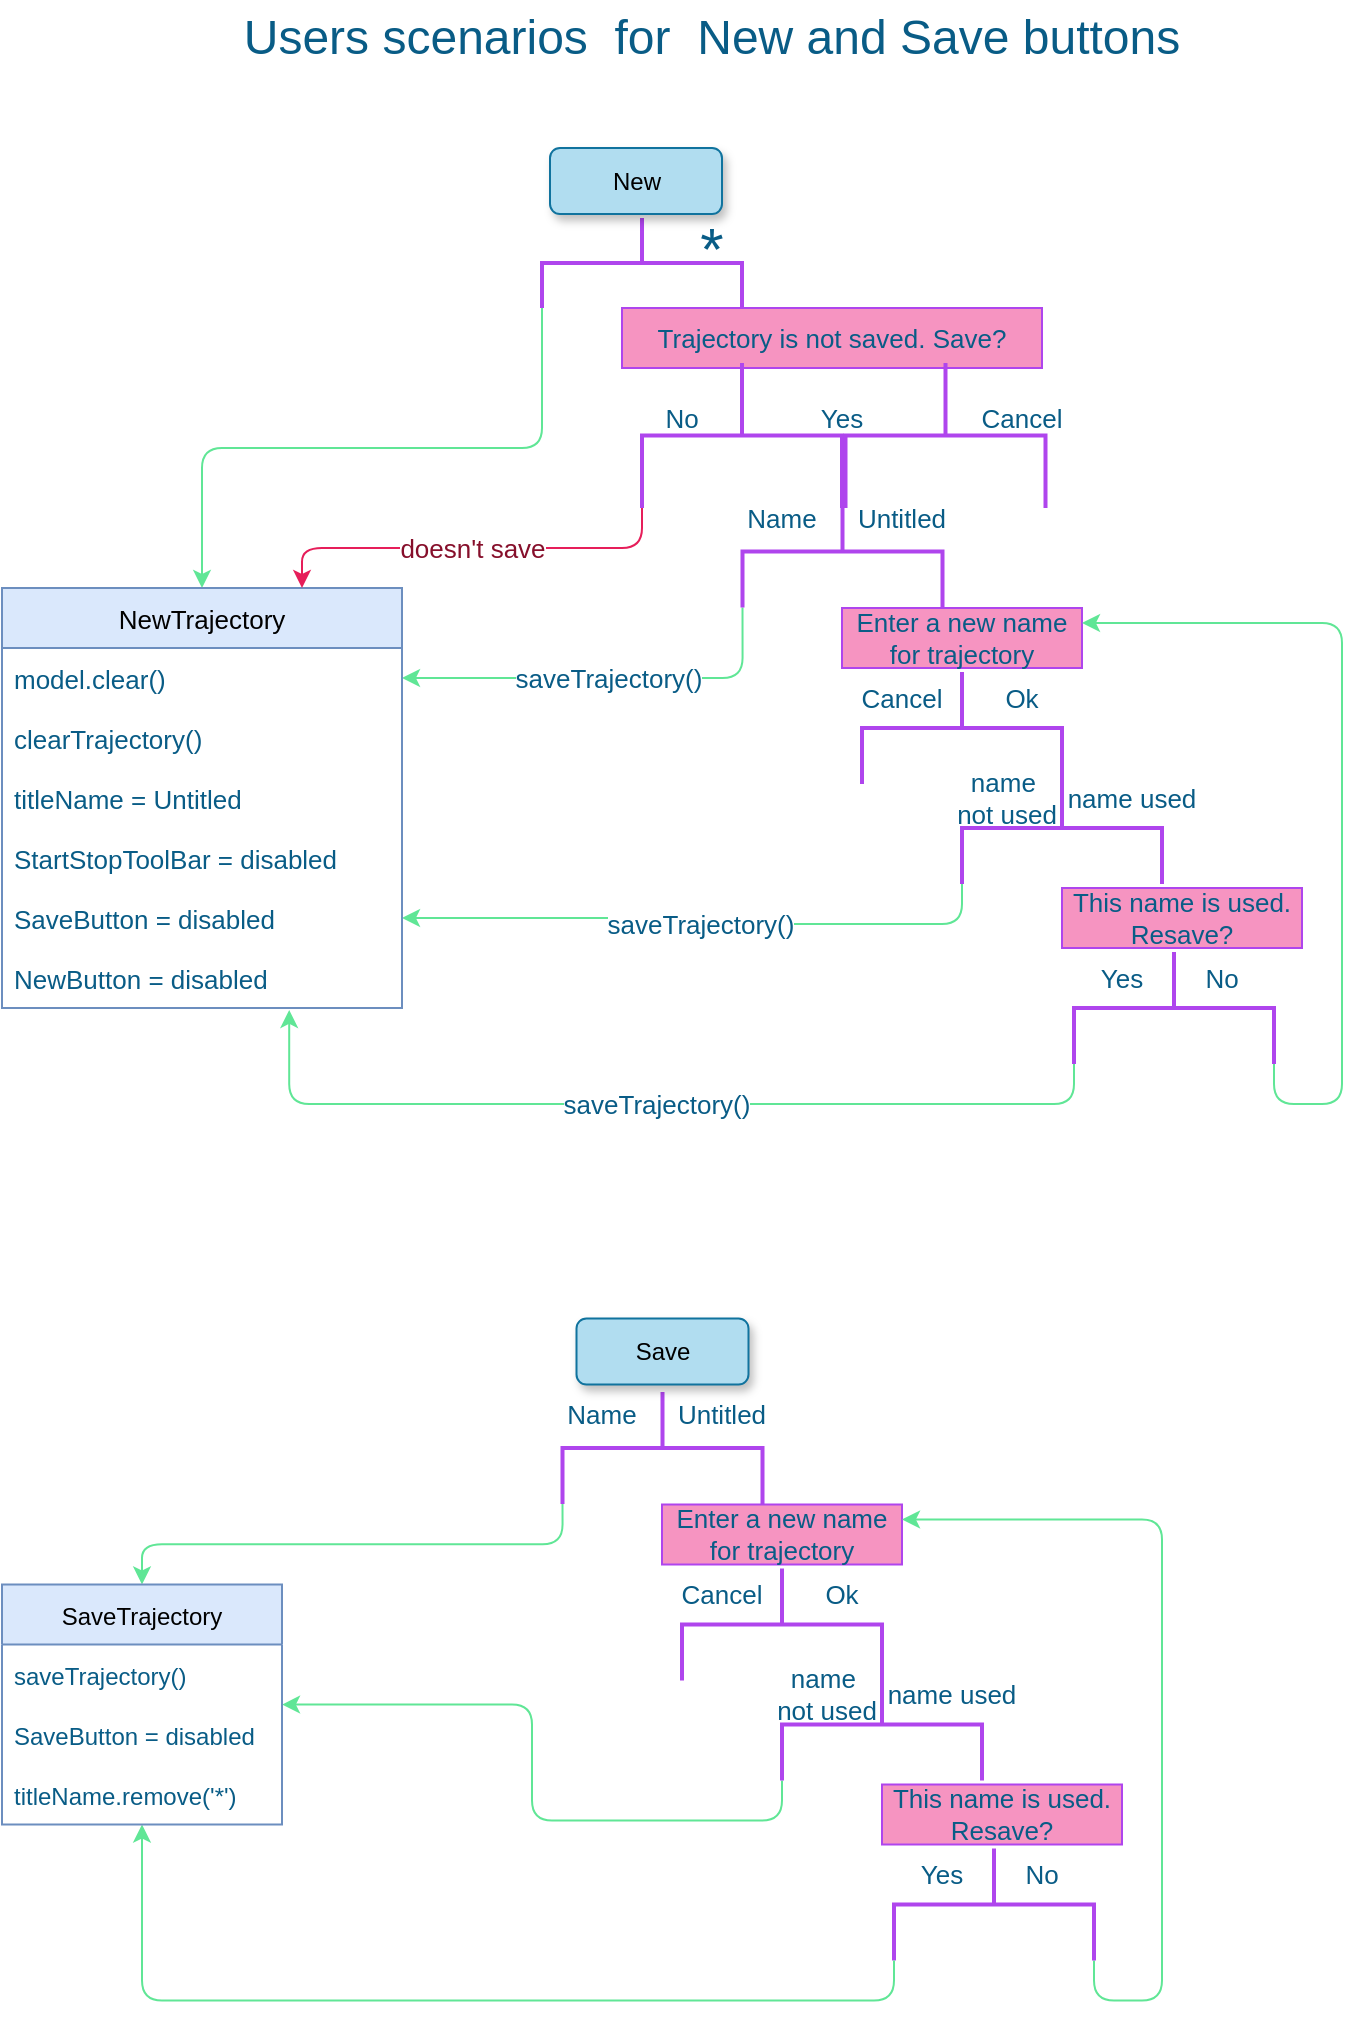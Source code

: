 <mxfile version="16.5.2" type="github">
  <diagram id="J7m8c0r84CtwlsQY7pE0" name="Page-1">
    <mxGraphModel dx="948" dy="508" grid="1" gridSize="10" guides="1" tooltips="1" connect="1" arrows="1" fold="1" page="1" pageScale="1" pageWidth="827" pageHeight="1169" math="0" shadow="0">
      <root>
        <mxCell id="0" />
        <mxCell id="1" parent="0" />
        <mxCell id="CtK_7Bi6tQCIyEXWH96h-38" style="edgeStyle=orthogonalEdgeStyle;curved=0;rounded=1;sketch=0;orthogonalLoop=1;jettySize=auto;html=1;fontSize=13;fontColor=#095C86;strokeColor=#60E696;fillColor=#F694C1;exitX=1;exitY=1;exitDx=0;exitDy=0;exitPerimeter=0;" parent="1" source="CtK_7Bi6tQCIyEXWH96h-3" target="CtK_7Bi6tQCIyEXWH96h-24" edge="1">
          <mxGeometry relative="1" as="geometry" />
        </mxCell>
        <mxCell id="CtK_7Bi6tQCIyEXWH96h-3" value="" style="strokeWidth=2;html=1;shape=mxgraph.flowchart.annotation_2;align=left;labelPosition=right;pointerEvents=1;rotation=90;fillColor=#F694C1;strokeColor=#AF45ED;fontColor=#095C86;" parent="1" vertex="1">
          <mxGeometry x="337.5" y="117.5" width="45" height="100" as="geometry" />
        </mxCell>
        <mxCell id="CtK_7Bi6tQCIyEXWH96h-4" value="*" style="text;html=1;strokeColor=none;fillColor=none;align=center;verticalAlign=middle;whiteSpace=wrap;rounded=0;sketch=0;fontColor=#095C86;fontSize=30;" parent="1" vertex="1">
          <mxGeometry x="380" y="150" width="30" height="20" as="geometry" />
        </mxCell>
        <mxCell id="CtK_7Bi6tQCIyEXWH96h-7" value="Trajectory is not saved. Save?" style="rounded=0;whiteSpace=wrap;html=1;sketch=0;fontSize=13;fontColor=#095C86;strokeColor=#AF45ED;fillColor=#F694C1;" parent="1" vertex="1">
          <mxGeometry x="350" y="190" width="210" height="30" as="geometry" />
        </mxCell>
        <mxCell id="CtK_7Bi6tQCIyEXWH96h-8" value="" style="strokeWidth=2;html=1;shape=mxgraph.flowchart.annotation_2;align=left;labelPosition=right;pointerEvents=1;rotation=90;fillColor=#F694C1;strokeColor=#AF45ED;fontColor=#095C86;" parent="1" vertex="1">
          <mxGeometry x="373.75" y="203.75" width="72.5" height="100" as="geometry" />
        </mxCell>
        <mxCell id="CtK_7Bi6tQCIyEXWH96h-9" value="Yes" style="text;html=1;strokeColor=none;fillColor=none;align=center;verticalAlign=middle;whiteSpace=wrap;rounded=0;sketch=0;fontSize=13;fontColor=#095C86;" parent="1" vertex="1">
          <mxGeometry x="430.25" y="230" width="60" height="30" as="geometry" />
        </mxCell>
        <mxCell id="CtK_7Bi6tQCIyEXWH96h-10" value="No" style="text;html=1;strokeColor=none;fillColor=none;align=center;verticalAlign=middle;whiteSpace=wrap;rounded=0;sketch=0;fontSize=13;fontColor=#095C86;" parent="1" vertex="1">
          <mxGeometry x="350" y="230" width="60" height="30" as="geometry" />
        </mxCell>
        <mxCell id="CtK_7Bi6tQCIyEXWH96h-60" value="saveTrajectory()" style="edgeStyle=orthogonalEdgeStyle;curved=0;rounded=1;sketch=0;orthogonalLoop=1;jettySize=auto;html=1;entryX=1;entryY=0.5;entryDx=0;entryDy=0;fontSize=13;fontColor=#095C86;strokeColor=#60E696;fillColor=#F694C1;exitX=1;exitY=1;exitDx=0;exitDy=0;exitPerimeter=0;" parent="1" source="CtK_7Bi6tQCIyEXWH96h-12" target="CtK_7Bi6tQCIyEXWH96h-25" edge="1">
          <mxGeometry relative="1" as="geometry" />
        </mxCell>
        <mxCell id="CtK_7Bi6tQCIyEXWH96h-12" value="" style="strokeWidth=2;html=1;shape=mxgraph.flowchart.annotation_2;align=left;labelPosition=right;pointerEvents=1;rotation=90;fillColor=#F694C1;strokeColor=#AF45ED;fontColor=#095C86;" parent="1" vertex="1">
          <mxGeometry x="432.25" y="261.75" width="56" height="100" as="geometry" />
        </mxCell>
        <mxCell id="CtK_7Bi6tQCIyEXWH96h-13" value="Untitled" style="text;html=1;strokeColor=none;fillColor=none;align=center;verticalAlign=middle;whiteSpace=wrap;rounded=0;sketch=0;fontSize=13;fontColor=#095C86;" parent="1" vertex="1">
          <mxGeometry x="460" y="280" width="60" height="30" as="geometry" />
        </mxCell>
        <mxCell id="CtK_7Bi6tQCIyEXWH96h-14" value="Name" style="text;html=1;strokeColor=none;fillColor=none;align=center;verticalAlign=middle;whiteSpace=wrap;rounded=0;sketch=0;fontSize=13;fontColor=#095C86;" parent="1" vertex="1">
          <mxGeometry x="400" y="280" width="60" height="30" as="geometry" />
        </mxCell>
        <mxCell id="CtK_7Bi6tQCIyEXWH96h-15" value="Enter a new name for trajectory" style="rounded=0;whiteSpace=wrap;html=1;sketch=0;fontSize=13;fontColor=#095C86;strokeColor=#AF45ED;fillColor=#F694C1;" parent="1" vertex="1">
          <mxGeometry x="460" y="340" width="120" height="30" as="geometry" />
        </mxCell>
        <mxCell id="CtK_7Bi6tQCIyEXWH96h-16" value="" style="strokeWidth=2;html=1;shape=mxgraph.flowchart.annotation_2;align=left;labelPosition=right;pointerEvents=1;rotation=90;fillColor=#F694C1;strokeColor=#AF45ED;fontColor=#095C86;" parent="1" vertex="1">
          <mxGeometry x="492" y="350" width="56" height="100" as="geometry" />
        </mxCell>
        <mxCell id="CtK_7Bi6tQCIyEXWH96h-17" value="Ok" style="text;html=1;strokeColor=none;fillColor=none;align=center;verticalAlign=middle;whiteSpace=wrap;rounded=0;sketch=0;fontSize=13;fontColor=#095C86;" parent="1" vertex="1">
          <mxGeometry x="520" y="370" width="60" height="30" as="geometry" />
        </mxCell>
        <mxCell id="CtK_7Bi6tQCIyEXWH96h-18" value="Cancel" style="text;html=1;strokeColor=none;fillColor=none;align=center;verticalAlign=middle;whiteSpace=wrap;rounded=0;sketch=0;fontSize=13;fontColor=#095C86;" parent="1" vertex="1">
          <mxGeometry x="460" y="370" width="60" height="30" as="geometry" />
        </mxCell>
        <mxCell id="CtK_7Bi6tQCIyEXWH96h-57" value="saveTrajectory()" style="edgeStyle=orthogonalEdgeStyle;curved=0;rounded=1;sketch=0;orthogonalLoop=1;jettySize=auto;html=1;fontSize=13;fontColor=#095C86;strokeColor=#60E696;fillColor=#F694C1;exitX=1;exitY=1;exitDx=0;exitDy=0;exitPerimeter=0;" parent="1" source="CtK_7Bi6tQCIyEXWH96h-20" target="CtK_7Bi6tQCIyEXWH96h-35" edge="1">
          <mxGeometry relative="1" as="geometry">
            <mxPoint x="330.06" y="524.34" as="targetPoint" />
          </mxGeometry>
        </mxCell>
        <mxCell id="CtK_7Bi6tQCIyEXWH96h-20" value="" style="strokeWidth=2;html=1;shape=mxgraph.flowchart.annotation_2;align=left;labelPosition=right;pointerEvents=1;rotation=90;fillColor=#F694C1;strokeColor=#AF45ED;fontColor=#095C86;" parent="1" vertex="1">
          <mxGeometry x="542" y="400" width="56" height="100" as="geometry" />
        </mxCell>
        <mxCell id="CtK_7Bi6tQCIyEXWH96h-21" value="This name is used. Resave?" style="rounded=0;whiteSpace=wrap;html=1;sketch=0;fontSize=13;fontColor=#095C86;strokeColor=#AF45ED;fillColor=#F694C1;" parent="1" vertex="1">
          <mxGeometry x="570" y="480" width="120" height="30" as="geometry" />
        </mxCell>
        <mxCell id="CtK_7Bi6tQCIyEXWH96h-22" value="Yes" style="text;html=1;strokeColor=none;fillColor=none;align=center;verticalAlign=middle;whiteSpace=wrap;rounded=0;sketch=0;fontSize=13;fontColor=#095C86;" parent="1" vertex="1">
          <mxGeometry x="570" y="510" width="60" height="30" as="geometry" />
        </mxCell>
        <mxCell id="CtK_7Bi6tQCIyEXWH96h-24" value="NewTrajectory" style="swimlane;fontStyle=0;childLayout=stackLayout;horizontal=1;startSize=30;horizontalStack=0;resizeParent=1;resizeParentMax=0;resizeLast=0;collapsible=1;marginBottom=0;rounded=0;sketch=0;fontSize=13;strokeColor=#6c8ebf;fillColor=#dae8fc;metaEdit=1;arcSize=15;swimlaneLine=1;glass=0;shadow=0;" parent="1" vertex="1">
          <mxGeometry x="40" y="330" width="200" height="210" as="geometry">
            <mxRectangle x="130" y="133.75" width="120" height="30" as="alternateBounds" />
          </mxGeometry>
        </mxCell>
        <mxCell id="CtK_7Bi6tQCIyEXWH96h-25" value="model.clear()" style="text;strokeColor=none;fillColor=none;align=left;verticalAlign=middle;spacingLeft=4;spacingRight=4;overflow=hidden;points=[[0,0.5],[1,0.5]];portConstraint=eastwest;rotatable=0;rounded=0;sketch=0;fontSize=13;fontColor=#095C86;" parent="CtK_7Bi6tQCIyEXWH96h-24" vertex="1">
          <mxGeometry y="30" width="200" height="30" as="geometry" />
        </mxCell>
        <mxCell id="CtK_7Bi6tQCIyEXWH96h-26" value="clearTrajectory()" style="text;strokeColor=none;fillColor=none;align=left;verticalAlign=middle;spacingLeft=4;spacingRight=4;overflow=hidden;points=[[0,0.5],[1,0.5]];portConstraint=eastwest;rotatable=0;rounded=0;sketch=0;fontSize=13;fontColor=#095C86;" parent="CtK_7Bi6tQCIyEXWH96h-24" vertex="1">
          <mxGeometry y="60" width="200" height="30" as="geometry" />
        </mxCell>
        <mxCell id="CtK_7Bi6tQCIyEXWH96h-34" value="titleName = Untitled" style="text;strokeColor=none;fillColor=none;align=left;verticalAlign=middle;spacingLeft=4;spacingRight=4;overflow=hidden;points=[[0,0.5],[1,0.5]];portConstraint=eastwest;rotatable=0;rounded=0;sketch=0;fontSize=13;fontColor=#095C86;" parent="CtK_7Bi6tQCIyEXWH96h-24" vertex="1">
          <mxGeometry y="90" width="200" height="30" as="geometry" />
        </mxCell>
        <mxCell id="CtK_7Bi6tQCIyEXWH96h-27" value="StartStopToolBar = disabled" style="text;strokeColor=none;fillColor=none;align=left;verticalAlign=middle;spacingLeft=4;spacingRight=4;overflow=hidden;points=[[0,0.5,0,0,0],[1,0.5,0,0,0]];portConstraint=eastwest;rotatable=0;rounded=0;sketch=0;fontSize=13;fontColor=#095C86;" parent="CtK_7Bi6tQCIyEXWH96h-24" vertex="1">
          <mxGeometry y="120" width="200" height="30" as="geometry" />
        </mxCell>
        <mxCell id="CtK_7Bi6tQCIyEXWH96h-35" value="SaveButton = disabled" style="text;strokeColor=none;fillColor=none;align=left;verticalAlign=middle;spacingLeft=4;spacingRight=4;overflow=hidden;points=[[0,0.5],[1,0.5]];portConstraint=eastwest;rotatable=0;rounded=0;sketch=0;fontSize=13;fontColor=#095C86;" parent="CtK_7Bi6tQCIyEXWH96h-24" vertex="1">
          <mxGeometry y="150" width="200" height="30" as="geometry" />
        </mxCell>
        <mxCell id="CtK_7Bi6tQCIyEXWH96h-36" value="NewButton = disabled" style="text;strokeColor=none;fillColor=none;align=left;verticalAlign=middle;spacingLeft=4;spacingRight=4;overflow=hidden;points=[[0,0.5],[1,0.5]];portConstraint=eastwest;rotatable=0;rounded=0;sketch=0;fontSize=13;fontColor=#095C86;" parent="CtK_7Bi6tQCIyEXWH96h-24" vertex="1">
          <mxGeometry y="180" width="200" height="30" as="geometry" />
        </mxCell>
        <mxCell id="CtK_7Bi6tQCIyEXWH96h-23" value="No" style="text;html=1;strokeColor=none;fillColor=none;align=center;verticalAlign=middle;whiteSpace=wrap;rounded=0;sketch=0;fontSize=13;fontColor=#095C86;" parent="1" vertex="1">
          <mxGeometry x="620" y="510" width="60" height="30" as="geometry" />
        </mxCell>
        <mxCell id="CtK_7Bi6tQCIyEXWH96h-40" value="name used" style="text;html=1;strokeColor=none;fillColor=none;align=center;verticalAlign=middle;whiteSpace=wrap;rounded=0;sketch=0;fontSize=13;fontColor=#095C86;" parent="1" vertex="1">
          <mxGeometry x="570" y="420" width="70" height="30" as="geometry" />
        </mxCell>
        <mxCell id="CtK_7Bi6tQCIyEXWH96h-41" value="name&amp;nbsp; not used" style="text;html=1;strokeColor=none;fillColor=none;align=center;verticalAlign=middle;whiteSpace=wrap;rounded=0;sketch=0;fontSize=13;fontColor=#095C86;" parent="1" vertex="1">
          <mxGeometry x="515" y="420" width="55" height="30" as="geometry" />
        </mxCell>
        <mxCell id="CtK_7Bi6tQCIyEXWH96h-63" style="edgeStyle=orthogonalEdgeStyle;curved=0;rounded=1;sketch=0;orthogonalLoop=1;jettySize=auto;html=1;entryX=1;entryY=0.25;entryDx=0;entryDy=0;fontSize=13;fontColor=#095C86;strokeColor=#60E696;fillColor=#F694C1;exitX=1;exitY=0;exitDx=0;exitDy=0;exitPerimeter=0;" parent="1" source="CtK_7Bi6tQCIyEXWH96h-42" target="CtK_7Bi6tQCIyEXWH96h-15" edge="1">
          <mxGeometry relative="1" as="geometry">
            <Array as="points">
              <mxPoint x="676" y="588" />
              <mxPoint x="710" y="588" />
              <mxPoint x="710" y="348" />
            </Array>
          </mxGeometry>
        </mxCell>
        <mxCell id="CtK_7Bi6tQCIyEXWH96h-42" value="" style="strokeWidth=2;html=1;shape=mxgraph.flowchart.annotation_2;align=left;labelPosition=right;pointerEvents=1;rotation=90;fillColor=#F694C1;strokeColor=#AF45ED;fontColor=#095C86;" parent="1" vertex="1">
          <mxGeometry x="598" y="490" width="56" height="100" as="geometry" />
        </mxCell>
        <mxCell id="CtK_7Bi6tQCIyEXWH96h-61" value="doesn&#39;t save" style="edgeStyle=orthogonalEdgeStyle;curved=0;rounded=1;sketch=0;orthogonalLoop=1;jettySize=auto;html=1;fontSize=13;fontColor=#860F2B;strokeColor=#E61E5A;fillColor=#F694C1;exitX=1;exitY=1;exitDx=0;exitDy=0;exitPerimeter=0;entryX=0.75;entryY=0;entryDx=0;entryDy=0;" parent="1" source="CtK_7Bi6tQCIyEXWH96h-8" target="CtK_7Bi6tQCIyEXWH96h-24" edge="1">
          <mxGeometry relative="1" as="geometry">
            <mxPoint x="480" y="438" as="sourcePoint" />
            <mxPoint x="240" y="445" as="targetPoint" />
          </mxGeometry>
        </mxCell>
        <mxCell id="CtK_7Bi6tQCIyEXWH96h-62" value="saveTrajectory()" style="edgeStyle=orthogonalEdgeStyle;curved=0;rounded=1;sketch=0;orthogonalLoop=1;jettySize=auto;html=1;fontSize=13;fontColor=#095C86;strokeColor=#60E696;fillColor=#F694C1;exitX=1;exitY=1;exitDx=0;exitDy=0;exitPerimeter=0;entryX=0.718;entryY=1.033;entryDx=0;entryDy=0;entryPerimeter=0;" parent="1" source="CtK_7Bi6tQCIyEXWH96h-42" target="CtK_7Bi6tQCIyEXWH96h-36" edge="1">
          <mxGeometry relative="1" as="geometry">
            <mxPoint x="530" y="488" as="sourcePoint" />
            <mxPoint x="240" y="505" as="targetPoint" />
          </mxGeometry>
        </mxCell>
        <mxCell id="CtK_7Bi6tQCIyEXWH96h-64" value="" style="strokeWidth=2;html=1;shape=mxgraph.flowchart.annotation_2;align=left;labelPosition=right;pointerEvents=1;rotation=90;fillColor=#F694C1;strokeColor=#AF45ED;fontColor=#095C86;" parent="1" vertex="1">
          <mxGeometry x="475.5" y="203.75" width="72.5" height="100" as="geometry" />
        </mxCell>
        <mxCell id="CtK_7Bi6tQCIyEXWH96h-66" value="Cancel" style="text;html=1;strokeColor=none;fillColor=none;align=center;verticalAlign=middle;whiteSpace=wrap;rounded=0;sketch=0;fontSize=13;fontColor=#095C86;" parent="1" vertex="1">
          <mxGeometry x="520" y="230" width="60" height="30" as="geometry" />
        </mxCell>
        <mxCell id="HIPjObCacgpkT0WMrzZ8-1" value="New" style="rounded=1;fillColor=#b1ddf0;strokeColor=#10739e;html=1;align=center;verticalAlign=middle;fontStyle=0;fontSize=12;sketch=0;shadow=1;" vertex="1" parent="1">
          <mxGeometry x="314" y="110" width="86" height="33" as="geometry" />
        </mxCell>
        <mxCell id="HIPjObCacgpkT0WMrzZ8-2" value="Users scenarios&amp;nbsp;&amp;nbsp;for&amp;nbsp; New and Save buttons" style="text;html=1;strokeColor=none;fillColor=none;align=center;verticalAlign=middle;whiteSpace=wrap;rounded=0;shadow=1;fontSize=24;fontColor=#095C86;" vertex="1" parent="1">
          <mxGeometry x="100" y="40" width="590" height="30" as="geometry" />
        </mxCell>
        <mxCell id="HIPjObCacgpkT0WMrzZ8-10" value="" style="edgeStyle=orthogonalEdgeStyle;curved=0;rounded=1;sketch=0;orthogonalLoop=1;jettySize=auto;html=1;fontSize=13;fontColor=#095C86;strokeColor=#60E696;fillColor=#F694C1;exitX=1;exitY=1;exitDx=0;exitDy=0;exitPerimeter=0;" edge="1" parent="1" source="HIPjObCacgpkT0WMrzZ8-11" target="HIPjObCacgpkT0WMrzZ8-43">
          <mxGeometry relative="1" as="geometry">
            <mxPoint x="190" y="843.25" as="targetPoint" />
          </mxGeometry>
        </mxCell>
        <mxCell id="HIPjObCacgpkT0WMrzZ8-11" value="" style="strokeWidth=2;html=1;shape=mxgraph.flowchart.annotation_2;align=left;labelPosition=right;pointerEvents=1;rotation=90;fillColor=#F694C1;strokeColor=#AF45ED;fontColor=#095C86;" vertex="1" parent="1">
          <mxGeometry x="342.25" y="710" width="56" height="100" as="geometry" />
        </mxCell>
        <mxCell id="HIPjObCacgpkT0WMrzZ8-12" value="Untitled" style="text;html=1;strokeColor=none;fillColor=none;align=center;verticalAlign=middle;whiteSpace=wrap;rounded=0;sketch=0;fontSize=13;fontColor=#095C86;" vertex="1" parent="1">
          <mxGeometry x="370" y="728.25" width="60" height="30" as="geometry" />
        </mxCell>
        <mxCell id="HIPjObCacgpkT0WMrzZ8-13" value="Name" style="text;html=1;strokeColor=none;fillColor=none;align=center;verticalAlign=middle;whiteSpace=wrap;rounded=0;sketch=0;fontSize=13;fontColor=#095C86;" vertex="1" parent="1">
          <mxGeometry x="310" y="728.25" width="60" height="30" as="geometry" />
        </mxCell>
        <mxCell id="HIPjObCacgpkT0WMrzZ8-14" value="Enter a new name for trajectory" style="rounded=0;whiteSpace=wrap;html=1;sketch=0;fontSize=13;fontColor=#095C86;strokeColor=#AF45ED;fillColor=#F694C1;" vertex="1" parent="1">
          <mxGeometry x="370" y="788.25" width="120" height="30" as="geometry" />
        </mxCell>
        <mxCell id="HIPjObCacgpkT0WMrzZ8-15" value="" style="strokeWidth=2;html=1;shape=mxgraph.flowchart.annotation_2;align=left;labelPosition=right;pointerEvents=1;rotation=90;fillColor=#F694C1;strokeColor=#AF45ED;fontColor=#095C86;" vertex="1" parent="1">
          <mxGeometry x="402" y="798.25" width="56" height="100" as="geometry" />
        </mxCell>
        <mxCell id="HIPjObCacgpkT0WMrzZ8-16" value="Ok" style="text;html=1;strokeColor=none;fillColor=none;align=center;verticalAlign=middle;whiteSpace=wrap;rounded=0;sketch=0;fontSize=13;fontColor=#095C86;" vertex="1" parent="1">
          <mxGeometry x="430" y="818.25" width="60" height="30" as="geometry" />
        </mxCell>
        <mxCell id="HIPjObCacgpkT0WMrzZ8-17" value="Cancel" style="text;html=1;strokeColor=none;fillColor=none;align=center;verticalAlign=middle;whiteSpace=wrap;rounded=0;sketch=0;fontSize=13;fontColor=#095C86;" vertex="1" parent="1">
          <mxGeometry x="370" y="818.25" width="60" height="30" as="geometry" />
        </mxCell>
        <mxCell id="HIPjObCacgpkT0WMrzZ8-18" value="" style="edgeStyle=orthogonalEdgeStyle;curved=0;rounded=1;sketch=0;orthogonalLoop=1;jettySize=auto;html=1;fontSize=13;fontColor=#095C86;strokeColor=#60E696;fillColor=#F694C1;exitX=1;exitY=1;exitDx=0;exitDy=0;exitPerimeter=0;" edge="1" parent="1" source="HIPjObCacgpkT0WMrzZ8-19" target="HIPjObCacgpkT0WMrzZ8-43">
          <mxGeometry relative="1" as="geometry">
            <mxPoint x="190" y="963.25" as="targetPoint" />
          </mxGeometry>
        </mxCell>
        <mxCell id="HIPjObCacgpkT0WMrzZ8-19" value="" style="strokeWidth=2;html=1;shape=mxgraph.flowchart.annotation_2;align=left;labelPosition=right;pointerEvents=1;rotation=90;fillColor=#F694C1;strokeColor=#AF45ED;fontColor=#095C86;" vertex="1" parent="1">
          <mxGeometry x="452" y="848.25" width="56" height="100" as="geometry" />
        </mxCell>
        <mxCell id="HIPjObCacgpkT0WMrzZ8-20" value="This name is used. Resave?" style="rounded=0;whiteSpace=wrap;html=1;sketch=0;fontSize=13;fontColor=#095C86;strokeColor=#AF45ED;fillColor=#F694C1;" vertex="1" parent="1">
          <mxGeometry x="480" y="928.25" width="120" height="30" as="geometry" />
        </mxCell>
        <mxCell id="HIPjObCacgpkT0WMrzZ8-21" value="Yes" style="text;html=1;strokeColor=none;fillColor=none;align=center;verticalAlign=middle;whiteSpace=wrap;rounded=0;sketch=0;fontSize=13;fontColor=#095C86;" vertex="1" parent="1">
          <mxGeometry x="480" y="958.25" width="60" height="30" as="geometry" />
        </mxCell>
        <mxCell id="HIPjObCacgpkT0WMrzZ8-29" value="No" style="text;html=1;strokeColor=none;fillColor=none;align=center;verticalAlign=middle;whiteSpace=wrap;rounded=0;sketch=0;fontSize=13;fontColor=#095C86;" vertex="1" parent="1">
          <mxGeometry x="530" y="958.25" width="60" height="30" as="geometry" />
        </mxCell>
        <mxCell id="HIPjObCacgpkT0WMrzZ8-30" value="name used" style="text;html=1;strokeColor=none;fillColor=none;align=center;verticalAlign=middle;whiteSpace=wrap;rounded=0;sketch=0;fontSize=13;fontColor=#095C86;" vertex="1" parent="1">
          <mxGeometry x="480" y="868.25" width="70" height="30" as="geometry" />
        </mxCell>
        <mxCell id="HIPjObCacgpkT0WMrzZ8-31" value="name&amp;nbsp; not used" style="text;html=1;strokeColor=none;fillColor=none;align=center;verticalAlign=middle;whiteSpace=wrap;rounded=0;sketch=0;fontSize=13;fontColor=#095C86;" vertex="1" parent="1">
          <mxGeometry x="425" y="868.25" width="55" height="30" as="geometry" />
        </mxCell>
        <mxCell id="HIPjObCacgpkT0WMrzZ8-32" style="edgeStyle=orthogonalEdgeStyle;curved=0;rounded=1;sketch=0;orthogonalLoop=1;jettySize=auto;html=1;entryX=1;entryY=0.25;entryDx=0;entryDy=0;fontSize=13;fontColor=#095C86;strokeColor=#60E696;fillColor=#F694C1;exitX=1;exitY=0;exitDx=0;exitDy=0;exitPerimeter=0;" edge="1" parent="1" source="HIPjObCacgpkT0WMrzZ8-33" target="HIPjObCacgpkT0WMrzZ8-14">
          <mxGeometry relative="1" as="geometry">
            <Array as="points">
              <mxPoint x="586" y="1036.25" />
              <mxPoint x="620" y="1036.25" />
              <mxPoint x="620" y="796.25" />
            </Array>
          </mxGeometry>
        </mxCell>
        <mxCell id="HIPjObCacgpkT0WMrzZ8-33" value="" style="strokeWidth=2;html=1;shape=mxgraph.flowchart.annotation_2;align=left;labelPosition=right;pointerEvents=1;rotation=90;fillColor=#F694C1;strokeColor=#AF45ED;fontColor=#095C86;" vertex="1" parent="1">
          <mxGeometry x="508" y="938.25" width="56" height="100" as="geometry" />
        </mxCell>
        <mxCell id="HIPjObCacgpkT0WMrzZ8-35" value="" style="edgeStyle=orthogonalEdgeStyle;curved=0;rounded=1;sketch=0;orthogonalLoop=1;jettySize=auto;html=1;fontSize=13;fontColor=#095C86;strokeColor=#60E696;fillColor=#F694C1;exitX=1;exitY=1;exitDx=0;exitDy=0;exitPerimeter=0;" edge="1" parent="1" source="HIPjObCacgpkT0WMrzZ8-33" target="HIPjObCacgpkT0WMrzZ8-43">
          <mxGeometry relative="1" as="geometry">
            <mxPoint x="545" y="1038" as="sourcePoint" />
            <mxPoint x="238.6" y="1110.99" as="targetPoint" />
          </mxGeometry>
        </mxCell>
        <mxCell id="HIPjObCacgpkT0WMrzZ8-38" value="Save" style="rounded=1;fillColor=#b1ddf0;strokeColor=#10739e;html=1;align=center;verticalAlign=middle;fontStyle=0;fontSize=12;sketch=0;shadow=1;" vertex="1" parent="1">
          <mxGeometry x="327.25" y="695.25" width="86" height="33" as="geometry" />
        </mxCell>
        <mxCell id="HIPjObCacgpkT0WMrzZ8-43" value="SaveTrajectory" style="swimlane;fontStyle=0;childLayout=stackLayout;horizontal=1;startSize=30;horizontalStack=0;resizeParent=1;resizeParentMax=0;resizeLast=0;collapsible=1;marginBottom=0;rounded=0;sketch=0;strokeColor=#6c8ebf;fillColor=#dae8fc;" vertex="1" parent="1">
          <mxGeometry x="40" y="828.25" width="140" height="120" as="geometry" />
        </mxCell>
        <mxCell id="HIPjObCacgpkT0WMrzZ8-44" value="saveTrajectory()" style="text;strokeColor=none;fillColor=none;align=left;verticalAlign=middle;spacingLeft=4;spacingRight=4;overflow=hidden;points=[[0,0.5],[1,0.5]];portConstraint=eastwest;rotatable=0;rounded=0;sketch=0;fontColor=#095C86;" vertex="1" parent="HIPjObCacgpkT0WMrzZ8-43">
          <mxGeometry y="30" width="140" height="30" as="geometry" />
        </mxCell>
        <mxCell id="HIPjObCacgpkT0WMrzZ8-45" value="SaveButton = disabled" style="text;strokeColor=none;fillColor=none;align=left;verticalAlign=middle;spacingLeft=4;spacingRight=4;overflow=hidden;points=[[0,0.5],[1,0.5]];portConstraint=eastwest;rotatable=0;rounded=0;sketch=0;fontColor=#095C86;" vertex="1" parent="HIPjObCacgpkT0WMrzZ8-43">
          <mxGeometry y="60" width="140" height="30" as="geometry" />
        </mxCell>
        <mxCell id="HIPjObCacgpkT0WMrzZ8-46" value="titleName.remove(&#39;*&#39;)" style="text;strokeColor=none;fillColor=none;align=left;verticalAlign=middle;spacingLeft=4;spacingRight=4;overflow=hidden;points=[[0,0.5],[1,0.5]];portConstraint=eastwest;rotatable=0;rounded=0;sketch=0;fontColor=#095C86;" vertex="1" parent="HIPjObCacgpkT0WMrzZ8-43">
          <mxGeometry y="90" width="140" height="30" as="geometry" />
        </mxCell>
      </root>
    </mxGraphModel>
  </diagram>
</mxfile>
